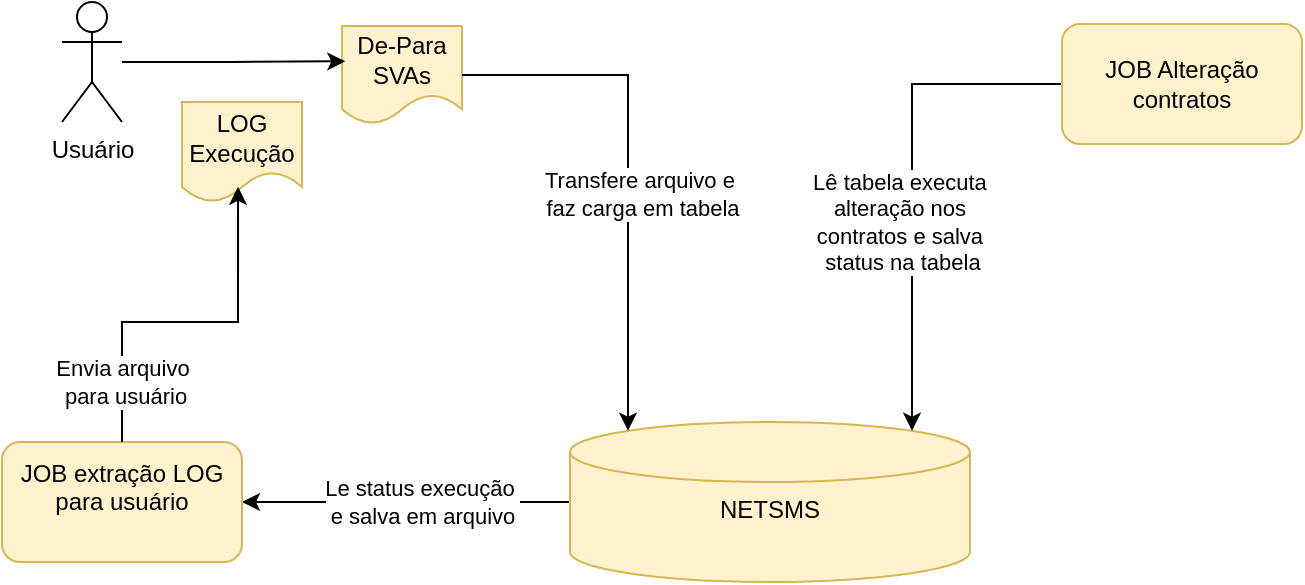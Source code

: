 <mxfile version="24.7.12" pages="2">
  <diagram name="Página-1" id="aCCuVh1Njn9KdrE25EnY">
    <mxGraphModel dx="1050" dy="530" grid="1" gridSize="10" guides="1" tooltips="1" connect="1" arrows="1" fold="1" page="1" pageScale="1" pageWidth="827" pageHeight="1169" math="0" shadow="0">
      <root>
        <mxCell id="0" />
        <mxCell id="1" parent="0" />
        <mxCell id="2dQWSfNBZxbQwETPpIpz-8" style="edgeStyle=orthogonalEdgeStyle;rounded=0;hachureGap=4;orthogonalLoop=1;jettySize=auto;html=1;entryX=1;entryY=0.5;entryDx=0;entryDy=0;fontFamily=Architects Daughter;fontSource=https%3A%2F%2Ffonts.googleapis.com%2Fcss%3Ffamily%3DArchitects%2BDaughter;" edge="1" parent="1" source="vhcZ_Tk78GsyyLaiv-12-1" target="2dQWSfNBZxbQwETPpIpz-7">
          <mxGeometry relative="1" as="geometry" />
        </mxCell>
        <mxCell id="2dQWSfNBZxbQwETPpIpz-10" value="Le status execução&amp;nbsp;&lt;div&gt;e salva em arquivo&lt;/div&gt;" style="edgeLabel;html=1;align=center;verticalAlign=middle;resizable=0;points=[];sketch=1;hachureGap=4;jiggle=2;curveFitting=1;fontFamily=Helvetica;" vertex="1" connectable="0" parent="2dQWSfNBZxbQwETPpIpz-8">
          <mxGeometry x="-0.49" y="1" relative="1" as="geometry">
            <mxPoint x="-32" y="-1" as="offset" />
          </mxGeometry>
        </mxCell>
        <mxCell id="vhcZ_Tk78GsyyLaiv-12-1" value="NETSMS" style="shape=cylinder3;whiteSpace=wrap;html=1;boundedLbl=1;backgroundOutline=1;size=15;hachureGap=4;fontFamily=Helvetica;verticalAlign=top;fillColor=#fff2cc;strokeColor=#d6b656;" parent="1" vertex="1">
          <mxGeometry x="314" y="260" width="200" height="80" as="geometry" />
        </mxCell>
        <mxCell id="vhcZ_Tk78GsyyLaiv-12-2" value="Usuário" style="shape=umlActor;verticalLabelPosition=bottom;verticalAlign=top;html=1;outlineConnect=0;hachureGap=4;fontFamily=Helvetica;" parent="1" vertex="1">
          <mxGeometry x="60" y="50" width="30" height="60" as="geometry" />
        </mxCell>
        <mxCell id="vhcZ_Tk78GsyyLaiv-12-3" value="De-Para SVAs" style="shape=document;whiteSpace=wrap;html=1;boundedLbl=1;hachureGap=4;fontFamily=Helvetica;fillColor=#fff2cc;strokeColor=#d6b656;" parent="1" vertex="1">
          <mxGeometry x="200" y="62" width="60" height="49" as="geometry" />
        </mxCell>
        <mxCell id="vhcZ_Tk78GsyyLaiv-12-4" style="edgeStyle=orthogonalEdgeStyle;rounded=0;hachureGap=4;orthogonalLoop=1;jettySize=auto;html=1;entryX=0.027;entryY=0.36;entryDx=0;entryDy=0;entryPerimeter=0;fontFamily=Architects Daughter;fontSource=https%3A%2F%2Ffonts.googleapis.com%2Fcss%3Ffamily%3DArchitects%2BDaughter;" parent="1" source="vhcZ_Tk78GsyyLaiv-12-2" target="vhcZ_Tk78GsyyLaiv-12-3" edge="1">
          <mxGeometry relative="1" as="geometry" />
        </mxCell>
        <mxCell id="vhcZ_Tk78GsyyLaiv-12-5" style="edgeStyle=orthogonalEdgeStyle;rounded=0;hachureGap=4;orthogonalLoop=1;jettySize=auto;html=1;entryX=0.145;entryY=0;entryDx=0;entryDy=4.35;entryPerimeter=0;fontFamily=Architects Daughter;fontSource=https%3A%2F%2Ffonts.googleapis.com%2Fcss%3Ffamily%3DArchitects%2BDaughter;exitX=1;exitY=0.5;exitDx=0;exitDy=0;" parent="1" source="vhcZ_Tk78GsyyLaiv-12-3" target="vhcZ_Tk78GsyyLaiv-12-1" edge="1">
          <mxGeometry relative="1" as="geometry" />
        </mxCell>
        <mxCell id="2dQWSfNBZxbQwETPpIpz-1" value="Transfere arquivo e&amp;nbsp;&lt;div&gt;faz carga em tabela&lt;/div&gt;" style="edgeLabel;html=1;align=center;verticalAlign=middle;resizable=0;points=[];sketch=1;hachureGap=4;jiggle=2;curveFitting=1;fontFamily=Helvetica;" vertex="1" connectable="0" parent="vhcZ_Tk78GsyyLaiv-12-5">
          <mxGeometry x="-0.379" y="1" relative="1" as="geometry">
            <mxPoint x="9" y="60" as="offset" />
          </mxGeometry>
        </mxCell>
        <mxCell id="2dQWSfNBZxbQwETPpIpz-4" style="edgeStyle=orthogonalEdgeStyle;rounded=0;hachureGap=4;orthogonalLoop=1;jettySize=auto;html=1;fontFamily=Architects Daughter;fontSource=https%3A%2F%2Ffonts.googleapis.com%2Fcss%3Ffamily%3DArchitects%2BDaughter;entryX=0.855;entryY=0;entryDx=0;entryDy=4.35;entryPerimeter=0;" edge="1" parent="1" source="2dQWSfNBZxbQwETPpIpz-3" target="vhcZ_Tk78GsyyLaiv-12-1">
          <mxGeometry relative="1" as="geometry" />
        </mxCell>
        <mxCell id="2dQWSfNBZxbQwETPpIpz-6" value="Lê tabela executa&amp;nbsp;&lt;div&gt;alteração nos&amp;nbsp;&lt;/div&gt;&lt;div&gt;contratos e salva&amp;nbsp;&lt;/div&gt;&lt;div&gt;status na tabela&lt;/div&gt;" style="edgeLabel;html=1;align=center;verticalAlign=middle;resizable=0;points=[];sketch=1;hachureGap=4;jiggle=2;curveFitting=1;fontFamily=Helvetica;" vertex="1" connectable="0" parent="2dQWSfNBZxbQwETPpIpz-4">
          <mxGeometry x="-0.261" y="1" relative="1" as="geometry">
            <mxPoint x="-6" y="52" as="offset" />
          </mxGeometry>
        </mxCell>
        <mxCell id="2dQWSfNBZxbQwETPpIpz-3" value="JOB Alteração contratos" style="rounded=1;whiteSpace=wrap;html=1;hachureGap=4;fontFamily=Helvetica;fillColor=#fff2cc;strokeColor=#d6b656;" vertex="1" parent="1">
          <mxGeometry x="560" y="61" width="120" height="60" as="geometry" />
        </mxCell>
        <mxCell id="2dQWSfNBZxbQwETPpIpz-7" value="JOB extração LOG para usuário&lt;div&gt;&lt;br&gt;&lt;/div&gt;" style="rounded=1;whiteSpace=wrap;html=1;hachureGap=4;fontFamily=Helvetica;fillColor=#fff2cc;strokeColor=#d6b656;" vertex="1" parent="1">
          <mxGeometry x="30" y="270" width="120" height="60" as="geometry" />
        </mxCell>
        <mxCell id="2dQWSfNBZxbQwETPpIpz-11" value="LOG Execução" style="shape=document;whiteSpace=wrap;html=1;boundedLbl=1;hachureGap=4;fontFamily=Helvetica;fillColor=#fff2cc;strokeColor=#d6b656;" vertex="1" parent="1">
          <mxGeometry x="120" y="100" width="60" height="50" as="geometry" />
        </mxCell>
        <mxCell id="2dQWSfNBZxbQwETPpIpz-12" style="edgeStyle=orthogonalEdgeStyle;rounded=0;hachureGap=4;orthogonalLoop=1;jettySize=auto;html=1;entryX=0.467;entryY=0.848;entryDx=0;entryDy=0;entryPerimeter=0;fontFamily=Helvetica;" edge="1" parent="1" source="2dQWSfNBZxbQwETPpIpz-7" target="2dQWSfNBZxbQwETPpIpz-11">
          <mxGeometry relative="1" as="geometry" />
        </mxCell>
        <mxCell id="2dQWSfNBZxbQwETPpIpz-13" value="Envia arquivo&lt;div&gt;&amp;nbsp;para usuário&lt;/div&gt;" style="edgeLabel;html=1;align=center;verticalAlign=middle;resizable=0;points=[];sketch=1;hachureGap=4;jiggle=2;curveFitting=1;fontFamily=Helvetica;" vertex="1" connectable="0" parent="2dQWSfNBZxbQwETPpIpz-12">
          <mxGeometry x="0.069" relative="1" as="geometry">
            <mxPoint x="-39" y="30" as="offset" />
          </mxGeometry>
        </mxCell>
      </root>
    </mxGraphModel>
  </diagram>
  <diagram name="V2" id="9f0ULez8LkP69Hx4vhgA">
    <mxGraphModel dx="1050" dy="522" grid="1" gridSize="10" guides="1" tooltips="1" connect="1" arrows="1" fold="1" page="1" pageScale="1" pageWidth="827" pageHeight="1169" math="0" shadow="0">
      <root>
        <mxCell id="VIGyvS0w0jHYs3qGoKyq-0" />
        <mxCell id="VIGyvS0w0jHYs3qGoKyq-1" parent="VIGyvS0w0jHYs3qGoKyq-0" />
        <mxCell id="VIGyvS0w0jHYs3qGoKyq-4" value="NETSMS" style="shape=cylinder3;whiteSpace=wrap;html=1;boundedLbl=1;backgroundOutline=1;size=15;hachureGap=4;fontFamily=Helvetica;verticalAlign=top;fillColor=#fff2cc;strokeColor=#d6b656;" vertex="1" parent="VIGyvS0w0jHYs3qGoKyq-1">
          <mxGeometry x="314" y="260" width="200" height="80" as="geometry" />
        </mxCell>
        <mxCell id="VIGyvS0w0jHYs3qGoKyq-5" value="Usuário" style="shape=umlActor;verticalLabelPosition=bottom;verticalAlign=top;html=1;outlineConnect=0;hachureGap=4;fontFamily=Helvetica;" vertex="1" parent="VIGyvS0w0jHYs3qGoKyq-1">
          <mxGeometry x="60" y="50" width="30" height="60" as="geometry" />
        </mxCell>
        <mxCell id="VIGyvS0w0jHYs3qGoKyq-6" value="Regra de De-Para SVAs" style="shape=document;whiteSpace=wrap;html=1;boundedLbl=1;hachureGap=4;fontFamily=Helvetica;fillColor=#fff2cc;strokeColor=#d6b656;" vertex="1" parent="VIGyvS0w0jHYs3qGoKyq-1">
          <mxGeometry x="200" y="62" width="80" height="49" as="geometry" />
        </mxCell>
        <mxCell id="VIGyvS0w0jHYs3qGoKyq-7" style="edgeStyle=orthogonalEdgeStyle;rounded=0;hachureGap=4;orthogonalLoop=1;jettySize=auto;html=1;entryX=0.027;entryY=0.36;entryDx=0;entryDy=0;entryPerimeter=0;fontFamily=Architects Daughter;fontSource=https%3A%2F%2Ffonts.googleapis.com%2Fcss%3Ffamily%3DArchitects%2BDaughter;" edge="1" parent="VIGyvS0w0jHYs3qGoKyq-1" source="VIGyvS0w0jHYs3qGoKyq-5" target="VIGyvS0w0jHYs3qGoKyq-6">
          <mxGeometry relative="1" as="geometry" />
        </mxCell>
        <mxCell id="VIGyvS0w0jHYs3qGoKyq-8" style="edgeStyle=orthogonalEdgeStyle;rounded=0;hachureGap=4;orthogonalLoop=1;jettySize=auto;html=1;entryX=0.5;entryY=0;entryDx=0;entryDy=0;fontFamily=Architects Daughter;fontSource=https%3A%2F%2Ffonts.googleapis.com%2Fcss%3Ffamily%3DArchitects%2BDaughter;exitX=1;exitY=0.5;exitDx=0;exitDy=0;" edge="1" parent="VIGyvS0w0jHYs3qGoKyq-1" source="VIGyvS0w0jHYs3qGoKyq-6" target="VIGyvS0w0jHYs3qGoKyq-12">
          <mxGeometry relative="1" as="geometry" />
        </mxCell>
        <mxCell id="VIGyvS0w0jHYs3qGoKyq-10" style="edgeStyle=orthogonalEdgeStyle;rounded=0;hachureGap=4;orthogonalLoop=1;jettySize=auto;html=1;fontFamily=Architects Daughter;fontSource=https%3A%2F%2Ffonts.googleapis.com%2Fcss%3Ffamily%3DArchitects%2BDaughter;entryX=0.855;entryY=0;entryDx=0;entryDy=4.35;entryPerimeter=0;" edge="1" parent="VIGyvS0w0jHYs3qGoKyq-1" source="VIGyvS0w0jHYs3qGoKyq-12" target="VIGyvS0w0jHYs3qGoKyq-4">
          <mxGeometry relative="1" as="geometry" />
        </mxCell>
        <mxCell id="VIGyvS0w0jHYs3qGoKyq-11" value="Lê contratos, identifica nr terminai,&amp;nbsp;&lt;div&gt;aplica alteração de combo SVA,&amp;nbsp;&lt;/div&gt;&lt;div&gt;registra ocorrência, controla volume&amp;nbsp;&lt;/div&gt;&lt;div&gt;processado registros para retomada na&amp;nbsp;&lt;/div&gt;&lt;div&gt;próxima janela de execução&lt;/div&gt;" style="edgeLabel;html=1;align=center;verticalAlign=middle;resizable=0;points=[];sketch=1;hachureGap=4;jiggle=2;curveFitting=1;fontFamily=Helvetica;" vertex="1" connectable="0" parent="VIGyvS0w0jHYs3qGoKyq-10">
          <mxGeometry x="-0.261" y="1" relative="1" as="geometry">
            <mxPoint x="-6" y="52" as="offset" />
          </mxGeometry>
        </mxCell>
        <mxCell id="VIGyvS0w0jHYs3qGoKyq-12" value="JOB Alteração contratos" style="rounded=1;whiteSpace=wrap;html=1;hachureGap=4;fontFamily=Helvetica;fillColor=#fff2cc;strokeColor=#d6b656;" vertex="1" parent="VIGyvS0w0jHYs3qGoKyq-1">
          <mxGeometry x="560" y="61" width="120" height="60" as="geometry" />
        </mxCell>
      </root>
    </mxGraphModel>
  </diagram>
</mxfile>

